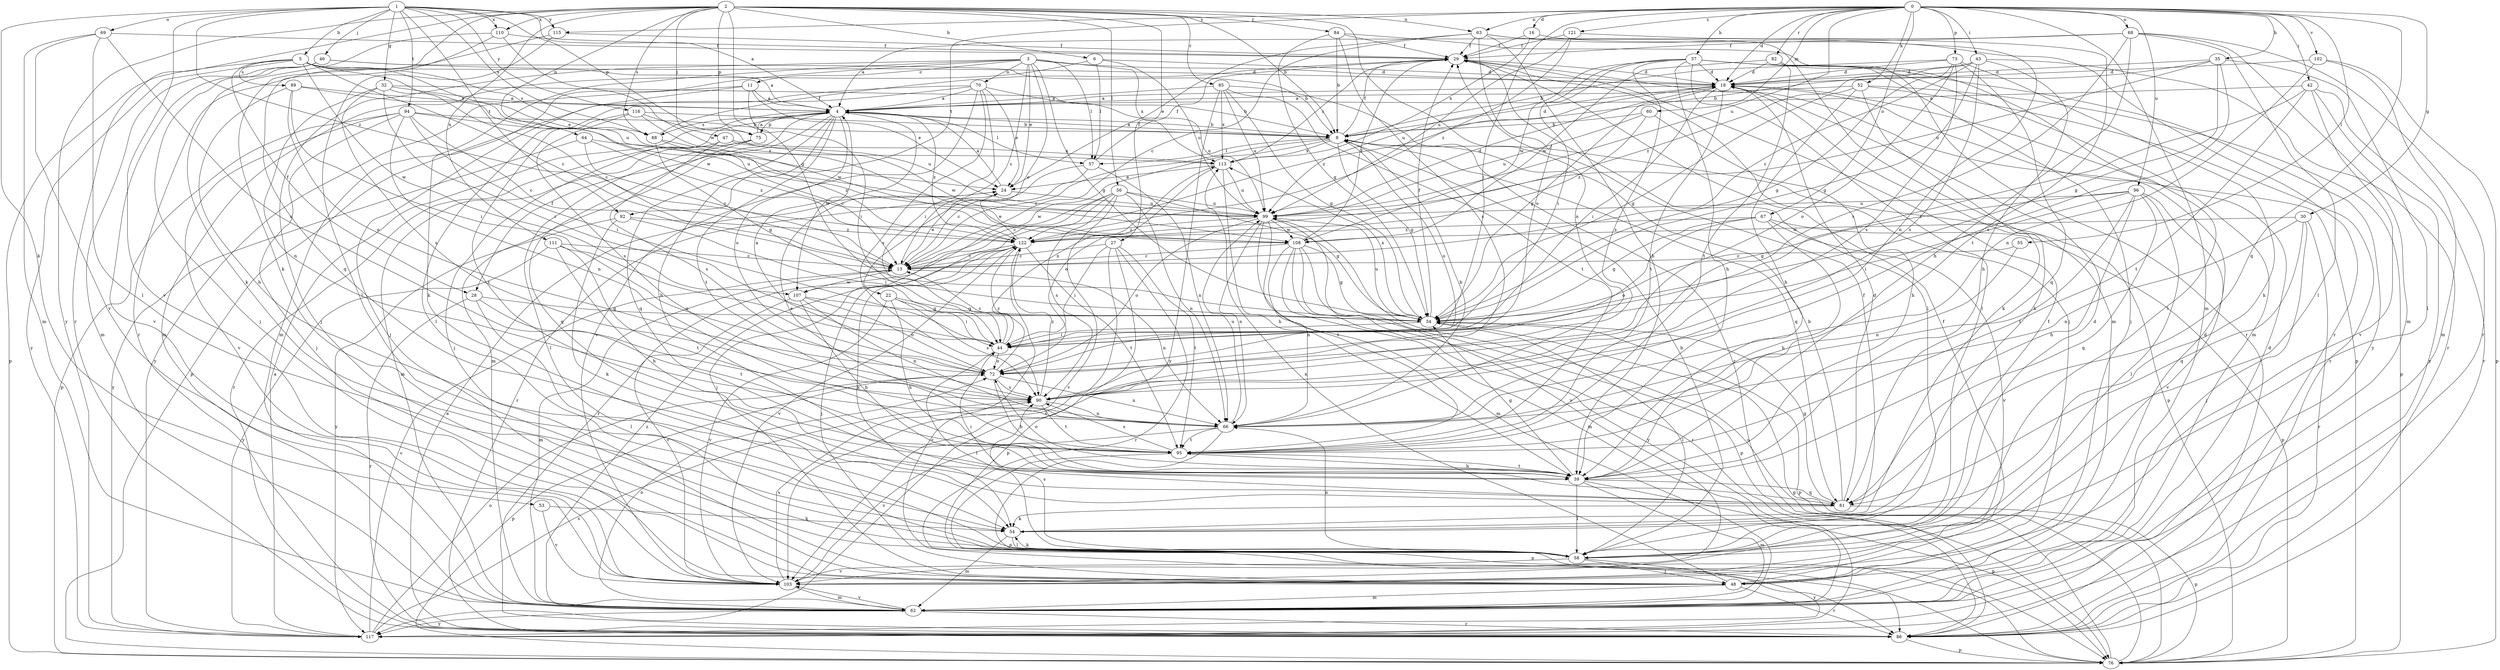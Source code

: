 strict digraph  {
0;
1;
2;
3;
4;
5;
6;
8;
11;
13;
16;
18;
22;
24;
27;
28;
29;
30;
32;
34;
35;
37;
39;
42;
43;
44;
46;
47;
48;
52;
53;
54;
55;
56;
57;
58;
60;
62;
63;
64;
66;
67;
68;
69;
70;
72;
73;
75;
76;
81;
82;
84;
85;
86;
88;
89;
90;
92;
94;
95;
96;
99;
102;
103;
107;
108;
110;
111;
113;
115;
116;
117;
121;
122;
0 -> 16  [label=d];
0 -> 18  [label=d];
0 -> 30  [label=g];
0 -> 35  [label=h];
0 -> 37  [label=h];
0 -> 42  [label=i];
0 -> 43  [label=i];
0 -> 44  [label=i];
0 -> 52  [label=k];
0 -> 55  [label=l];
0 -> 60  [label=m];
0 -> 62  [label=m];
0 -> 63  [label=n];
0 -> 67  [label=o];
0 -> 68  [label=o];
0 -> 73  [label=p];
0 -> 81  [label=q];
0 -> 82  [label=r];
0 -> 92  [label=t];
0 -> 96  [label=u];
0 -> 99  [label=u];
0 -> 102  [label=v];
0 -> 115  [label=y];
0 -> 121  [label=z];
1 -> 4  [label=a];
1 -> 5  [label=b];
1 -> 32  [label=g];
1 -> 46  [label=j];
1 -> 53  [label=k];
1 -> 69  [label=o];
1 -> 75  [label=p];
1 -> 88  [label=s];
1 -> 92  [label=t];
1 -> 94  [label=t];
1 -> 103  [label=v];
1 -> 110  [label=x];
1 -> 115  [label=y];
1 -> 116  [label=y];
1 -> 122  [label=z];
2 -> 6  [label=b];
2 -> 8  [label=b];
2 -> 27  [label=f];
2 -> 34  [label=g];
2 -> 47  [label=j];
2 -> 54  [label=k];
2 -> 56  [label=l];
2 -> 63  [label=n];
2 -> 64  [label=n];
2 -> 66  [label=n];
2 -> 75  [label=p];
2 -> 84  [label=r];
2 -> 85  [label=r];
2 -> 86  [label=r];
2 -> 88  [label=s];
2 -> 110  [label=x];
2 -> 111  [label=x];
2 -> 117  [label=y];
3 -> 11  [label=c];
3 -> 13  [label=c];
3 -> 18  [label=d];
3 -> 22  [label=e];
3 -> 24  [label=e];
3 -> 34  [label=g];
3 -> 48  [label=j];
3 -> 54  [label=k];
3 -> 57  [label=l];
3 -> 62  [label=m];
3 -> 70  [label=o];
3 -> 113  [label=x];
4 -> 8  [label=b];
4 -> 28  [label=f];
4 -> 39  [label=h];
4 -> 48  [label=j];
4 -> 57  [label=l];
4 -> 62  [label=m];
4 -> 72  [label=o];
4 -> 75  [label=p];
4 -> 81  [label=q];
4 -> 88  [label=s];
4 -> 95  [label=t];
4 -> 107  [label=w];
4 -> 122  [label=z];
5 -> 4  [label=a];
5 -> 13  [label=c];
5 -> 24  [label=e];
5 -> 28  [label=f];
5 -> 76  [label=p];
5 -> 88  [label=s];
5 -> 89  [label=s];
5 -> 99  [label=u];
5 -> 107  [label=w];
5 -> 117  [label=y];
6 -> 18  [label=d];
6 -> 57  [label=l];
6 -> 62  [label=m];
6 -> 99  [label=u];
8 -> 4  [label=a];
8 -> 13  [label=c];
8 -> 18  [label=d];
8 -> 29  [label=f];
8 -> 34  [label=g];
8 -> 57  [label=l];
8 -> 72  [label=o];
8 -> 76  [label=p];
8 -> 81  [label=q];
8 -> 107  [label=w];
8 -> 113  [label=x];
11 -> 4  [label=a];
11 -> 24  [label=e];
11 -> 44  [label=i];
11 -> 48  [label=j];
11 -> 117  [label=y];
13 -> 24  [label=e];
13 -> 62  [label=m];
13 -> 66  [label=n];
13 -> 107  [label=w];
16 -> 29  [label=f];
16 -> 66  [label=n];
16 -> 113  [label=x];
18 -> 4  [label=a];
18 -> 34  [label=g];
18 -> 44  [label=i];
18 -> 54  [label=k];
18 -> 95  [label=t];
18 -> 122  [label=z];
22 -> 34  [label=g];
22 -> 39  [label=h];
22 -> 44  [label=i];
22 -> 90  [label=s];
22 -> 103  [label=v];
24 -> 4  [label=a];
24 -> 99  [label=u];
27 -> 13  [label=c];
27 -> 44  [label=i];
27 -> 76  [label=p];
27 -> 86  [label=r];
27 -> 95  [label=t];
27 -> 103  [label=v];
28 -> 34  [label=g];
28 -> 58  [label=l];
28 -> 86  [label=r];
28 -> 95  [label=t];
29 -> 18  [label=d];
29 -> 48  [label=j];
29 -> 58  [label=l];
29 -> 76  [label=p];
29 -> 113  [label=x];
30 -> 48  [label=j];
30 -> 66  [label=n];
30 -> 81  [label=q];
30 -> 86  [label=r];
30 -> 108  [label=w];
32 -> 4  [label=a];
32 -> 8  [label=b];
32 -> 13  [label=c];
32 -> 44  [label=i];
32 -> 66  [label=n];
32 -> 90  [label=s];
34 -> 29  [label=f];
34 -> 44  [label=i];
34 -> 58  [label=l];
34 -> 76  [label=p];
34 -> 99  [label=u];
34 -> 113  [label=x];
35 -> 8  [label=b];
35 -> 18  [label=d];
35 -> 34  [label=g];
35 -> 58  [label=l];
35 -> 90  [label=s];
35 -> 99  [label=u];
37 -> 18  [label=d];
37 -> 39  [label=h];
37 -> 44  [label=i];
37 -> 48  [label=j];
37 -> 58  [label=l];
37 -> 62  [label=m];
37 -> 90  [label=s];
37 -> 99  [label=u];
37 -> 108  [label=w];
37 -> 117  [label=y];
39 -> 34  [label=g];
39 -> 58  [label=l];
39 -> 62  [label=m];
39 -> 72  [label=o];
39 -> 76  [label=p];
39 -> 81  [label=q];
39 -> 95  [label=t];
42 -> 4  [label=a];
42 -> 44  [label=i];
42 -> 86  [label=r];
42 -> 95  [label=t];
42 -> 103  [label=v];
42 -> 117  [label=y];
43 -> 13  [label=c];
43 -> 18  [label=d];
43 -> 34  [label=g];
43 -> 39  [label=h];
43 -> 86  [label=r];
43 -> 90  [label=s];
43 -> 122  [label=z];
44 -> 13  [label=c];
44 -> 58  [label=l];
44 -> 72  [label=o];
44 -> 113  [label=x];
46 -> 8  [label=b];
46 -> 18  [label=d];
46 -> 48  [label=j];
46 -> 62  [label=m];
46 -> 103  [label=v];
47 -> 86  [label=r];
47 -> 90  [label=s];
47 -> 108  [label=w];
47 -> 113  [label=x];
48 -> 18  [label=d];
48 -> 29  [label=f];
48 -> 62  [label=m];
48 -> 86  [label=r];
48 -> 113  [label=x];
52 -> 4  [label=a];
52 -> 34  [label=g];
52 -> 39  [label=h];
52 -> 54  [label=k];
52 -> 76  [label=p];
52 -> 86  [label=r];
53 -> 54  [label=k];
53 -> 103  [label=v];
54 -> 29  [label=f];
54 -> 58  [label=l];
54 -> 62  [label=m];
55 -> 13  [label=c];
55 -> 66  [label=n];
56 -> 13  [label=c];
56 -> 34  [label=g];
56 -> 48  [label=j];
56 -> 66  [label=n];
56 -> 86  [label=r];
56 -> 90  [label=s];
56 -> 99  [label=u];
56 -> 103  [label=v];
57 -> 13  [label=c];
57 -> 29  [label=f];
57 -> 66  [label=n];
57 -> 86  [label=r];
58 -> 8  [label=b];
58 -> 18  [label=d];
58 -> 48  [label=j];
58 -> 54  [label=k];
58 -> 66  [label=n];
58 -> 90  [label=s];
58 -> 103  [label=v];
58 -> 117  [label=y];
60 -> 8  [label=b];
60 -> 39  [label=h];
60 -> 99  [label=u];
60 -> 122  [label=z];
62 -> 18  [label=d];
62 -> 72  [label=o];
62 -> 86  [label=r];
62 -> 103  [label=v];
62 -> 117  [label=y];
62 -> 122  [label=z];
63 -> 13  [label=c];
63 -> 24  [label=e];
63 -> 29  [label=f];
63 -> 39  [label=h];
63 -> 62  [label=m];
63 -> 72  [label=o];
63 -> 86  [label=r];
64 -> 13  [label=c];
64 -> 113  [label=x];
64 -> 117  [label=y];
64 -> 122  [label=z];
66 -> 8  [label=b];
66 -> 24  [label=e];
66 -> 76  [label=p];
66 -> 95  [label=t];
66 -> 99  [label=u];
66 -> 103  [label=v];
67 -> 34  [label=g];
67 -> 39  [label=h];
67 -> 72  [label=o];
67 -> 76  [label=p];
67 -> 103  [label=v];
67 -> 122  [label=z];
68 -> 4  [label=a];
68 -> 29  [label=f];
68 -> 39  [label=h];
68 -> 58  [label=l];
68 -> 62  [label=m];
68 -> 86  [label=r];
68 -> 90  [label=s];
69 -> 29  [label=f];
69 -> 58  [label=l];
69 -> 62  [label=m];
69 -> 90  [label=s];
69 -> 103  [label=v];
70 -> 4  [label=a];
70 -> 24  [label=e];
70 -> 44  [label=i];
70 -> 58  [label=l];
70 -> 76  [label=p];
70 -> 90  [label=s];
70 -> 99  [label=u];
70 -> 103  [label=v];
72 -> 4  [label=a];
72 -> 39  [label=h];
72 -> 66  [label=n];
72 -> 76  [label=p];
72 -> 90  [label=s];
72 -> 122  [label=z];
73 -> 8  [label=b];
73 -> 18  [label=d];
73 -> 34  [label=g];
73 -> 54  [label=k];
73 -> 72  [label=o];
73 -> 81  [label=q];
73 -> 90  [label=s];
75 -> 4  [label=a];
75 -> 58  [label=l];
75 -> 62  [label=m];
75 -> 81  [label=q];
76 -> 34  [label=g];
76 -> 99  [label=u];
81 -> 8  [label=b];
81 -> 18  [label=d];
81 -> 34  [label=g];
81 -> 44  [label=i];
81 -> 54  [label=k];
81 -> 76  [label=p];
82 -> 18  [label=d];
82 -> 58  [label=l];
82 -> 95  [label=t];
82 -> 108  [label=w];
84 -> 8  [label=b];
84 -> 29  [label=f];
84 -> 34  [label=g];
84 -> 86  [label=r];
84 -> 90  [label=s];
85 -> 4  [label=a];
85 -> 34  [label=g];
85 -> 86  [label=r];
85 -> 95  [label=t];
85 -> 99  [label=u];
85 -> 113  [label=x];
85 -> 117  [label=y];
86 -> 24  [label=e];
86 -> 76  [label=p];
88 -> 13  [label=c];
88 -> 29  [label=f];
88 -> 34  [label=g];
88 -> 122  [label=z];
89 -> 4  [label=a];
89 -> 39  [label=h];
89 -> 44  [label=i];
89 -> 72  [label=o];
89 -> 108  [label=w];
90 -> 66  [label=n];
90 -> 95  [label=t];
90 -> 122  [label=z];
92 -> 44  [label=i];
92 -> 54  [label=k];
92 -> 117  [label=y];
92 -> 122  [label=z];
94 -> 8  [label=b];
94 -> 13  [label=c];
94 -> 44  [label=i];
94 -> 48  [label=j];
94 -> 66  [label=n];
94 -> 76  [label=p];
94 -> 99  [label=u];
94 -> 103  [label=v];
95 -> 39  [label=h];
95 -> 76  [label=p];
95 -> 90  [label=s];
96 -> 34  [label=g];
96 -> 39  [label=h];
96 -> 44  [label=i];
96 -> 58  [label=l];
96 -> 81  [label=q];
96 -> 95  [label=t];
96 -> 99  [label=u];
96 -> 103  [label=v];
99 -> 18  [label=d];
99 -> 62  [label=m];
99 -> 66  [label=n];
99 -> 72  [label=o];
99 -> 95  [label=t];
99 -> 103  [label=v];
99 -> 108  [label=w];
99 -> 122  [label=z];
102 -> 18  [label=d];
102 -> 62  [label=m];
102 -> 66  [label=n];
102 -> 76  [label=p];
103 -> 29  [label=f];
103 -> 62  [label=m];
103 -> 90  [label=s];
107 -> 34  [label=g];
107 -> 39  [label=h];
107 -> 66  [label=n];
107 -> 72  [label=o];
107 -> 103  [label=v];
108 -> 13  [label=c];
108 -> 29  [label=f];
108 -> 34  [label=g];
108 -> 62  [label=m];
108 -> 66  [label=n];
108 -> 76  [label=p];
108 -> 86  [label=r];
108 -> 117  [label=y];
110 -> 29  [label=f];
110 -> 54  [label=k];
110 -> 81  [label=q];
110 -> 108  [label=w];
111 -> 13  [label=c];
111 -> 39  [label=h];
111 -> 72  [label=o];
111 -> 95  [label=t];
111 -> 117  [label=y];
113 -> 24  [label=e];
113 -> 39  [label=h];
113 -> 72  [label=o];
113 -> 99  [label=u];
115 -> 29  [label=f];
115 -> 58  [label=l];
115 -> 86  [label=r];
116 -> 8  [label=b];
116 -> 90  [label=s];
116 -> 95  [label=t];
116 -> 99  [label=u];
116 -> 108  [label=w];
117 -> 4  [label=a];
117 -> 13  [label=c];
117 -> 72  [label=o];
117 -> 90  [label=s];
121 -> 29  [label=f];
121 -> 95  [label=t];
121 -> 99  [label=u];
121 -> 122  [label=z];
122 -> 13  [label=c];
122 -> 24  [label=e];
122 -> 48  [label=j];
122 -> 54  [label=k];
122 -> 86  [label=r];
122 -> 95  [label=t];
122 -> 103  [label=v];
}
